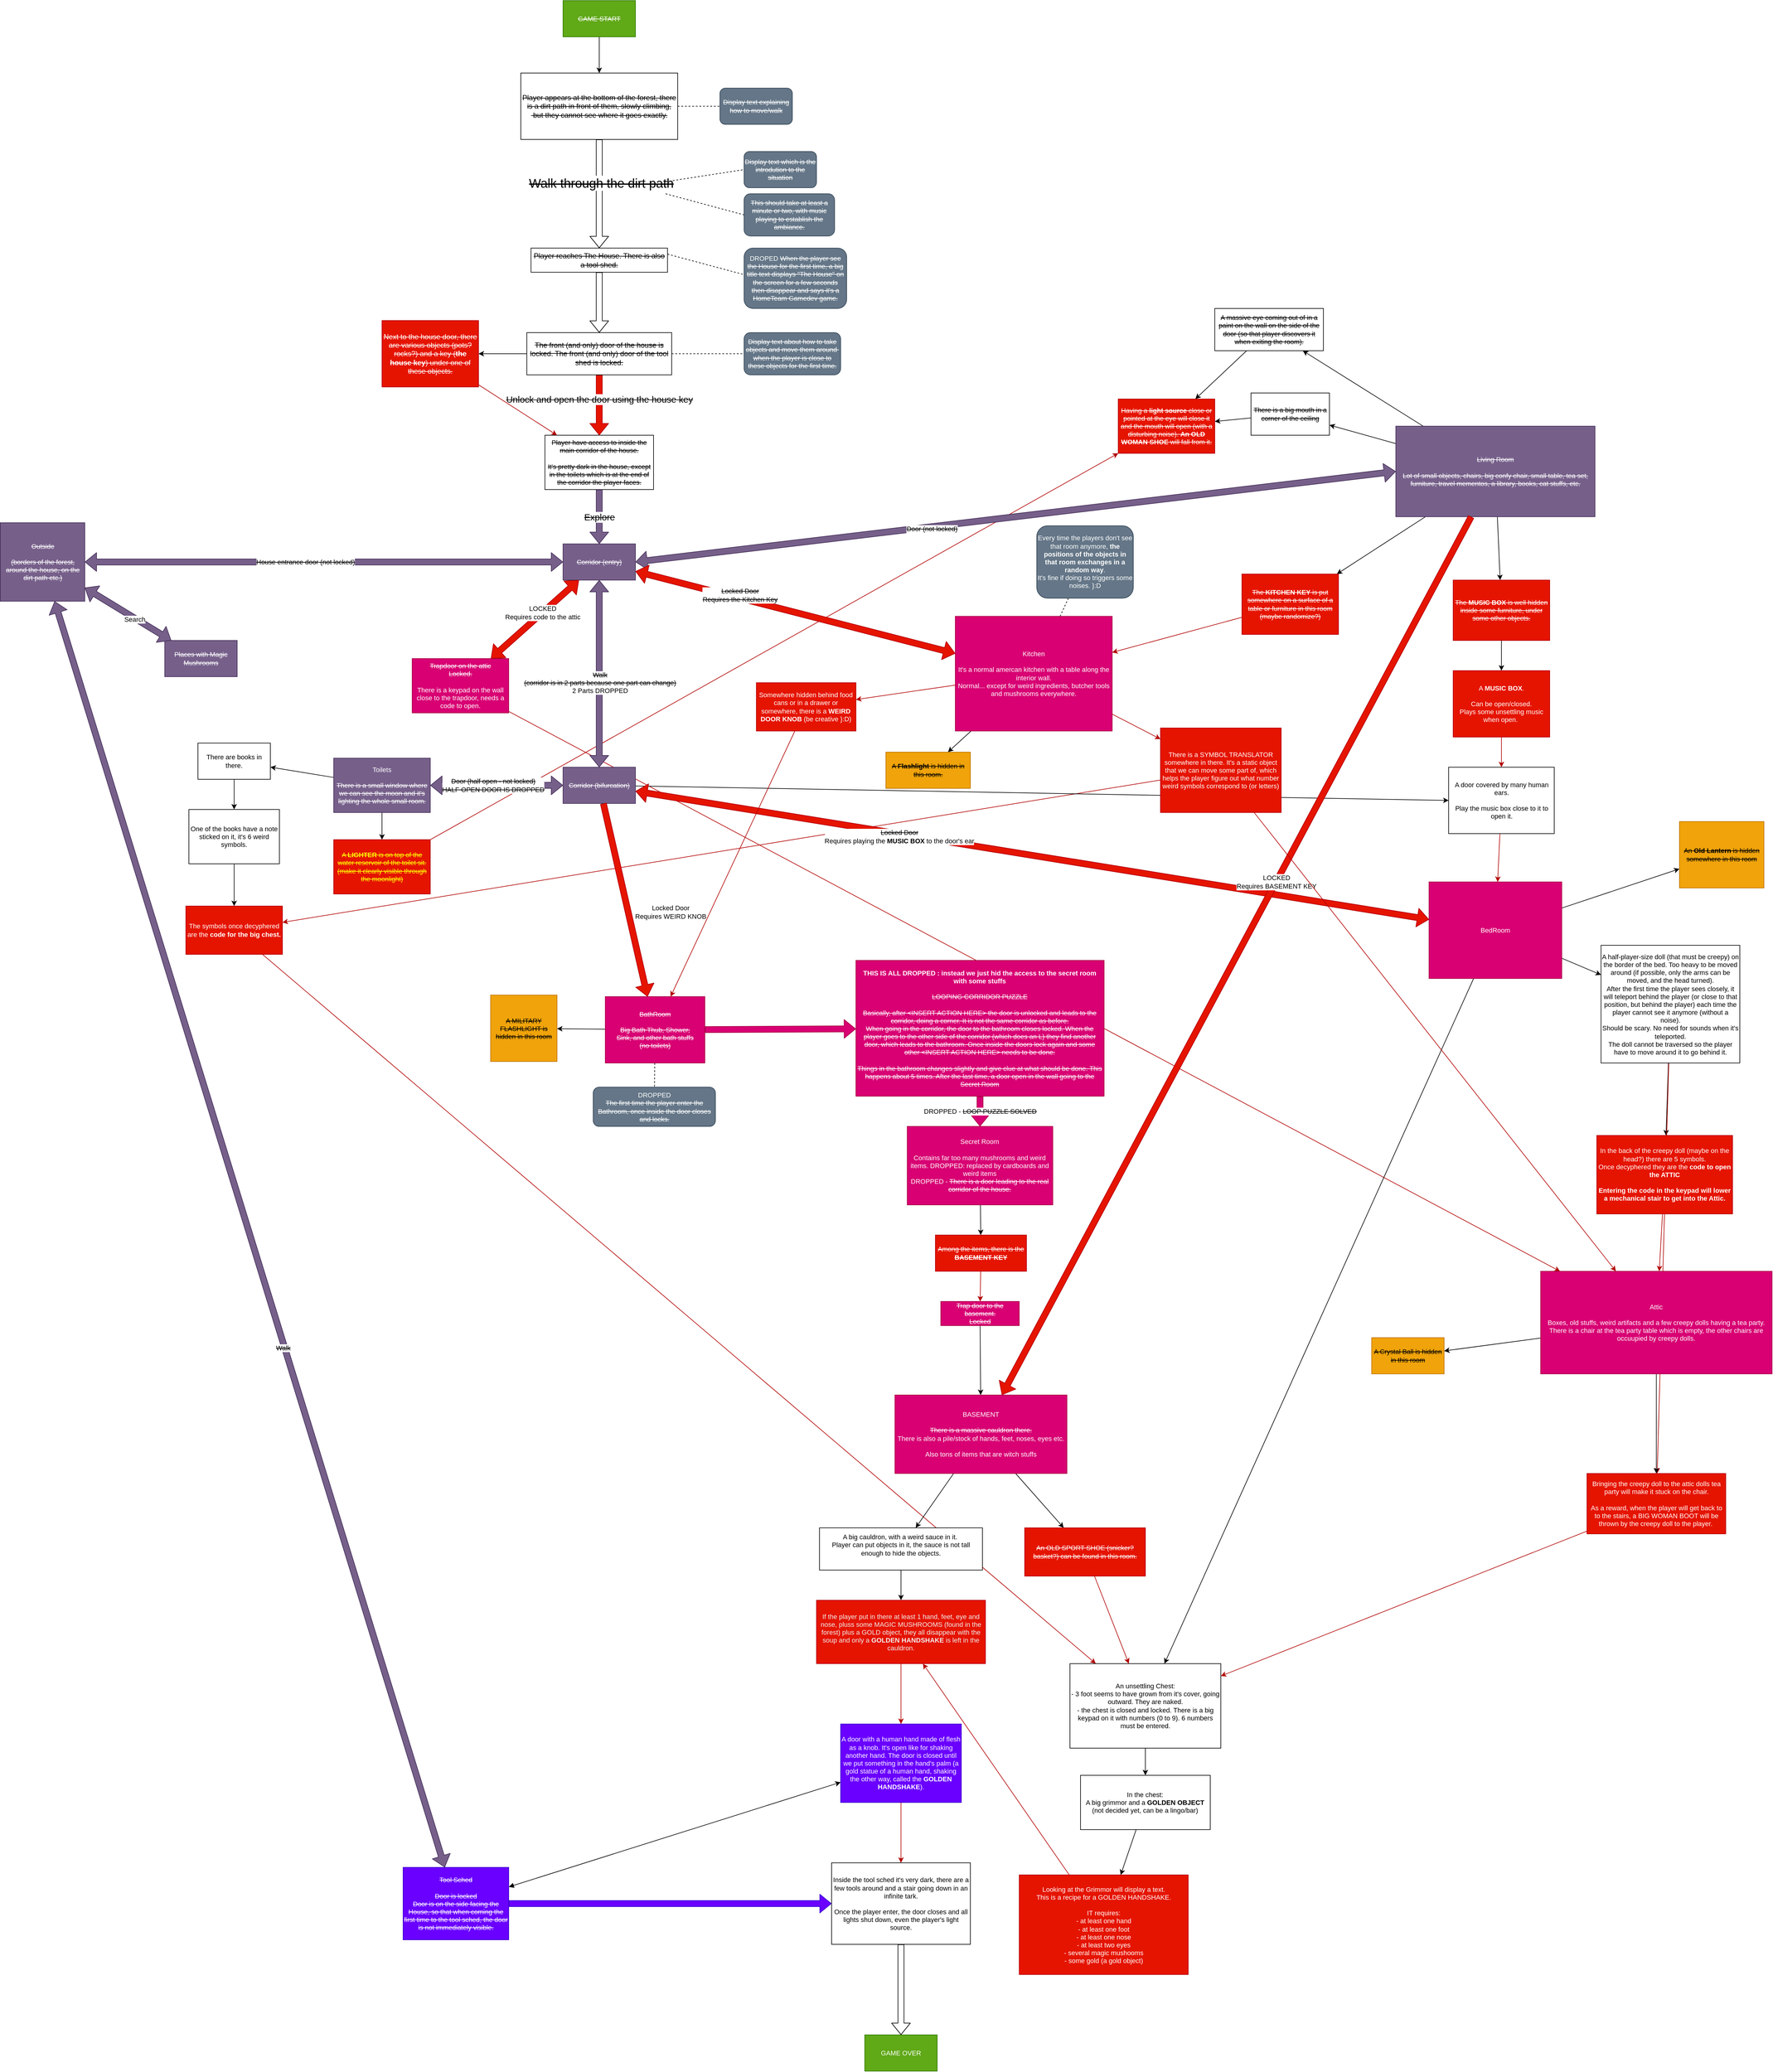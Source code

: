 <mxfile>
    <diagram id="uI9hO-N1rfZND0lMfROh" name="Page-1">
        <mxGraphModel dx="2677" dy="1938" grid="1" gridSize="10" guides="1" tooltips="1" connect="1" arrows="1" fold="1" page="1" pageScale="1" pageWidth="850" pageHeight="1100" math="0" shadow="0">
            <root>
                <mxCell id="0"/>
                <mxCell id="1" parent="0"/>
                <mxCell id="117" style="edgeStyle=none;html=1;fontSize=11;fillColor=#e51400;strokeColor=#B20000;" parent="1" source="115" target="21" edge="1">
                    <mxGeometry relative="1" as="geometry"/>
                </mxCell>
                <mxCell id="182" style="edgeStyle=none;html=1;fontSize=11;startArrow=none;startFill=0;endArrow=classic;endFill=1;fillColor=#e51400;strokeColor=#B20000;" parent="1" source="179" target="170" edge="1">
                    <mxGeometry relative="1" as="geometry"/>
                </mxCell>
                <mxCell id="172" style="edgeStyle=none;html=1;fontSize=11;startArrow=none;startFill=0;endArrow=classic;endFill=1;fillColor=#e51400;strokeColor=#B20000;" parent="1" source="170" target="124" edge="1">
                    <mxGeometry relative="1" as="geometry"/>
                </mxCell>
                <mxCell id="153" style="edgeStyle=none;html=1;fontSize=11;startArrow=none;startFill=0;endArrow=classic;endFill=1;fillColor=#e51400;strokeColor=#B20000;" parent="1" source="65" target="76" edge="1">
                    <mxGeometry relative="1" as="geometry"/>
                </mxCell>
                <mxCell id="152" style="edgeStyle=none;html=1;fontSize=11;startArrow=classic;startFill=1;endArrow=none;endFill=0;fillColor=#e51400;strokeColor=#B20000;" parent="1" source="115" target="141" edge="1">
                    <mxGeometry relative="1" as="geometry"/>
                </mxCell>
                <mxCell id="147" style="edgeStyle=none;html=1;fontSize=11;startArrow=none;startFill=0;endArrow=classic;endFill=1;fillColor=#e51400;strokeColor=#B20000;" parent="1" source="72" target="121" edge="1">
                    <mxGeometry relative="1" as="geometry"/>
                </mxCell>
                <mxCell id="102" style="edgeStyle=none;html=1;fontSize=11;fillColor=#e51400;strokeColor=#B20000;" parent="1" source="27" target="28" edge="1">
                    <mxGeometry relative="1" as="geometry"/>
                </mxCell>
                <mxCell id="2" value="&lt;strike&gt;Player appears at the bottom of the forest, there is a dirt path in front of them, slowly climbing,&lt;br&gt;&amp;nbsp;but they cannot see where it goes exactly.&lt;/strike&gt;" style="rounded=0;whiteSpace=wrap;html=1;" parent="1" vertex="1">
                    <mxGeometry x="230.01" y="-110" width="260" height="110" as="geometry"/>
                </mxCell>
                <mxCell id="3" value="" style="shape=flexArrow;endArrow=classic;html=1;" parent="1" source="2" target="4" edge="1">
                    <mxGeometry width="50" height="50" relative="1" as="geometry">
                        <mxPoint x="389.99" y="410" as="sourcePoint"/>
                        <mxPoint x="439.99" y="360" as="targetPoint"/>
                    </mxGeometry>
                </mxCell>
                <mxCell id="5" value="&lt;strike&gt;Walk through the dirt path&lt;/strike&gt;" style="edgeLabel;html=1;align=center;verticalAlign=middle;resizable=0;points=[];fontSize=21;" parent="3" vertex="1" connectable="0">
                    <mxGeometry x="-0.199" y="3" relative="1" as="geometry">
                        <mxPoint as="offset"/>
                    </mxGeometry>
                </mxCell>
                <mxCell id="4" value="&lt;strike&gt;Player reaches The House. There is also a tool shed.&lt;/strike&gt;" style="rounded=0;whiteSpace=wrap;html=1;" parent="1" vertex="1">
                    <mxGeometry x="246.88" y="180" width="226.25" height="40" as="geometry"/>
                </mxCell>
                <mxCell id="8" value="&lt;strike&gt;Display text which is the introdution to the situation&lt;/strike&gt;" style="rounded=1;whiteSpace=wrap;html=1;fontSize=11;fillColor=#647687;fontColor=#ffffff;strokeColor=#314354;" parent="1" vertex="1">
                    <mxGeometry x="600" y="20" width="120" height="60" as="geometry"/>
                </mxCell>
                <mxCell id="9" value="" style="endArrow=none;dashed=1;html=1;fontSize=11;entryX=0;entryY=0.5;entryDx=0;entryDy=0;" parent="1" target="8" edge="1">
                    <mxGeometry width="50" height="50" relative="1" as="geometry">
                        <mxPoint x="470" y="70" as="sourcePoint"/>
                        <mxPoint x="530" y="70" as="targetPoint"/>
                    </mxGeometry>
                </mxCell>
                <mxCell id="10" value="&lt;strike&gt;Display text explaining how to move/walk&lt;/strike&gt;" style="rounded=1;whiteSpace=wrap;html=1;fontSize=11;fillColor=#647687;fontColor=#ffffff;strokeColor=#314354;" parent="1" vertex="1">
                    <mxGeometry x="560" y="-85" width="120" height="60" as="geometry"/>
                </mxCell>
                <mxCell id="11" value="" style="endArrow=none;dashed=1;html=1;fontSize=11;entryX=0;entryY=0.5;entryDx=0;entryDy=0;exitX=1;exitY=0.5;exitDx=0;exitDy=0;" parent="1" source="2" target="10" edge="1">
                    <mxGeometry width="50" height="50" relative="1" as="geometry">
                        <mxPoint x="420" y="190" as="sourcePoint"/>
                        <mxPoint x="470" y="140" as="targetPoint"/>
                    </mxGeometry>
                </mxCell>
                <mxCell id="12" value="&lt;strike&gt;This should take at least a minute or two, with music playing to establish the ambiance.&lt;/strike&gt;" style="rounded=1;whiteSpace=wrap;html=1;fontSize=11;fillColor=#647687;fontColor=#ffffff;strokeColor=#314354;" parent="1" vertex="1">
                    <mxGeometry x="600" y="90" width="150" height="70" as="geometry"/>
                </mxCell>
                <mxCell id="13" value="" style="endArrow=none;dashed=1;html=1;fontSize=11;entryX=0;entryY=0.5;entryDx=0;entryDy=0;" parent="1" target="12" edge="1">
                    <mxGeometry width="50" height="50" relative="1" as="geometry">
                        <mxPoint x="470" y="90" as="sourcePoint"/>
                        <mxPoint x="470" y="250" as="targetPoint"/>
                    </mxGeometry>
                </mxCell>
                <mxCell id="14" value="&lt;strike&gt;Display text about how to take objects and move them around&amp;nbsp; when the player is close to these objects for the first time.&lt;/strike&gt;" style="rounded=1;whiteSpace=wrap;html=1;fontSize=11;fillColor=#647687;fontColor=#ffffff;strokeColor=#314354;" parent="1" vertex="1">
                    <mxGeometry x="600" y="320" width="160" height="70" as="geometry"/>
                </mxCell>
                <mxCell id="15" value="" style="endArrow=none;dashed=1;html=1;fontSize=11;exitX=1;exitY=0.5;exitDx=0;exitDy=0;entryX=0;entryY=0.5;entryDx=0;entryDy=0;" parent="1" source="57" target="14" edge="1">
                    <mxGeometry width="50" height="50" relative="1" as="geometry">
                        <mxPoint x="460" y="420" as="sourcePoint"/>
                        <mxPoint x="510" y="370" as="targetPoint"/>
                    </mxGeometry>
                </mxCell>
                <mxCell id="17" value="&lt;strike&gt;Player have access to inside the main corridor of the house.&lt;br&gt;&lt;br&gt;It's pretty dark in the house, except in the toilets which is at the end of the corridor the player faces.&lt;/strike&gt;" style="rounded=0;whiteSpace=wrap;html=1;fontSize=11;" parent="1" vertex="1">
                    <mxGeometry x="270" y="490" width="180" height="90" as="geometry"/>
                </mxCell>
                <mxCell id="18" value="&lt;font style=&quot;font-size: 15px&quot;&gt;&lt;strike&gt;Unlock and open the door using the house key&lt;/strike&gt;&lt;/font&gt;" style="shape=flexArrow;endArrow=classic;html=1;fontSize=11;entryX=0.5;entryY=0;entryDx=0;entryDy=0;exitX=0.5;exitY=1;exitDx=0;exitDy=0;fillColor=#e51400;strokeColor=#B20000;" parent="1" source="57" target="17" edge="1">
                    <mxGeometry x="-0.2" width="50" height="50" relative="1" as="geometry">
                        <mxPoint x="420" y="550" as="sourcePoint"/>
                        <mxPoint x="470" y="500" as="targetPoint"/>
                        <mxPoint as="offset"/>
                    </mxGeometry>
                </mxCell>
                <mxCell id="178" value="" style="edgeStyle=none;html=1;fontSize=11;startArrow=none;startFill=0;endArrow=classic;endFill=1;" parent="1" source="21" target="177" edge="1">
                    <mxGeometry relative="1" as="geometry"/>
                </mxCell>
                <mxCell id="21" value="An unsettling Chest:&lt;br&gt;- 3 foot seems to have grown from it's cover, going outward. They are naked.&lt;br&gt;- the chest is closed and locked. There is a big keypad on it with numbers (0 to 9). 6 numbers must be entered." style="rounded=0;whiteSpace=wrap;html=1;fontSize=11;" parent="1" vertex="1">
                    <mxGeometry x="1139.989" y="2525" width="250" height="140" as="geometry"/>
                </mxCell>
                <mxCell id="77" style="edgeStyle=none;html=1;fontSize=11;" parent="1" source="22" target="76" edge="1">
                    <mxGeometry relative="1" as="geometry"/>
                </mxCell>
                <mxCell id="22" value="&lt;strike&gt;A massive eye coming out of in a paint on the wall on the side of the door (so that player discovers it when exiting the room).&lt;/strike&gt;" style="rounded=0;whiteSpace=wrap;html=1;fontSize=11;" parent="1" vertex="1">
                    <mxGeometry x="1379.996" y="280" width="180" height="70" as="geometry"/>
                </mxCell>
                <mxCell id="144" value="" style="edgeStyle=none;html=1;fontSize=11;startArrow=none;startFill=0;endArrow=classic;endFill=1;" parent="1" source="23" target="143" edge="1">
                    <mxGeometry relative="1" as="geometry"/>
                </mxCell>
                <mxCell id="149" value="" style="edgeStyle=none;html=1;fontSize=11;startArrow=none;startFill=0;endArrow=classic;endFill=1;fillColor=#e51400;strokeColor=#B20000;" parent="1" source="23" target="148" edge="1">
                    <mxGeometry relative="1" as="geometry"/>
                </mxCell>
                <mxCell id="23" value="A half-player-size doll (that must be creepy) on the border of the bed. Too heavy to be moved around (if possible, only the arms can be moved, and the head turned).&lt;br&gt;After the first time the player sees closely, it will teleport behind the player (or close to that position, but behind the player) each time the player cannot see it anymore (without a noise).&lt;br&gt;Should be scary. No need for sounds when it's teleported.&lt;br&gt;The doll cannot be traversed so the player have to move around it to go behind it." style="rounded=0;whiteSpace=wrap;html=1;fontSize=11;" parent="1" vertex="1">
                    <mxGeometry x="2020.004" y="1335" width="230" height="195" as="geometry"/>
                </mxCell>
                <mxCell id="171" value="" style="edgeStyle=none;html=1;fontSize=11;startArrow=none;startFill=0;endArrow=classic;endFill=1;" parent="1" source="26" target="170" edge="1">
                    <mxGeometry relative="1" as="geometry"/>
                </mxCell>
                <mxCell id="26" value="A big cauldron, with a weird sauce in it.&amp;nbsp;&lt;br&gt;Player can put objects in it, the sauce is not tall enough to hide the objects.&lt;br&gt;&lt;br&gt;" style="rounded=0;whiteSpace=wrap;html=1;fontSize=11;" parent="1" vertex="1">
                    <mxGeometry x="724.999" y="2300" width="270" height="70" as="geometry"/>
                </mxCell>
                <mxCell id="27" value="A &lt;b&gt;MUSIC BOX&lt;/b&gt;. &lt;br&gt;&lt;br&gt;Can be open/closed.&lt;br&gt;Plays some unsettling music when open.&amp;nbsp;" style="rounded=0;whiteSpace=wrap;html=1;fontSize=11;fillColor=#e51400;fontColor=#ffffff;strokeColor=#B20000;" parent="1" vertex="1">
                    <mxGeometry x="1775.004" y="880" width="160" height="110" as="geometry"/>
                </mxCell>
                <mxCell id="28" value="A door covered by many human ears.&lt;br&gt;&lt;br&gt;Play the music box close to it to open it." style="rounded=0;whiteSpace=wrap;html=1;fontSize=11;" parent="1" vertex="1">
                    <mxGeometry x="1767.504" y="1040" width="175" height="110" as="geometry"/>
                </mxCell>
                <mxCell id="62" style="edgeStyle=none;html=1;fontSize=11;" parent="1" source="29" target="22" edge="1">
                    <mxGeometry relative="1" as="geometry"/>
                </mxCell>
                <mxCell id="64" style="edgeStyle=none;html=1;fontSize=11;" parent="1" source="29" target="63" edge="1">
                    <mxGeometry relative="1" as="geometry"/>
                </mxCell>
                <mxCell id="80" style="edgeStyle=none;html=1;fontSize=11;" parent="1" source="29" target="79" edge="1">
                    <mxGeometry relative="1" as="geometry"/>
                </mxCell>
                <mxCell id="101" style="edgeStyle=none;html=1;fontSize=11;" parent="1" source="29" target="100" edge="1">
                    <mxGeometry relative="1" as="geometry"/>
                </mxCell>
                <mxCell id="29" value="&lt;strike&gt;Living Room&lt;br&gt;&lt;br&gt;Lot of small objects, chairs, big confy chair, small table, tea set, furniture, travel mementos, a library, books, cat stuffs, etc.&lt;/strike&gt;" style="whiteSpace=wrap;html=1;fontSize=11;fillColor=#76608a;fontColor=#ffffff;strokeColor=#432D57;" parent="1" vertex="1">
                    <mxGeometry x="1680" y="475" width="330" height="150" as="geometry"/>
                </mxCell>
                <mxCell id="66" style="edgeStyle=none;html=1;entryX=0.5;entryY=0;entryDx=0;entryDy=0;fontSize=11;" parent="1" source="30" target="65" edge="1">
                    <mxGeometry relative="1" as="geometry"/>
                </mxCell>
                <mxCell id="111" style="edgeStyle=none;html=1;fontSize=11;" parent="1" source="30" target="110" edge="1">
                    <mxGeometry relative="1" as="geometry"/>
                </mxCell>
                <mxCell id="30" value="Toilets&lt;br&gt;&lt;br&gt;&lt;strike&gt;There is a small window where we can see the moon and it's lighting the whole small room.&lt;/strike&gt;" style="whiteSpace=wrap;html=1;fontSize=11;fillColor=#76608a;fontColor=#ffffff;strokeColor=#432D57;" parent="1" vertex="1">
                    <mxGeometry x="-80" y="1025" width="160" height="90" as="geometry"/>
                </mxCell>
                <mxCell id="31" value="&lt;strike&gt;Corridor (entry)&lt;/strike&gt;" style="whiteSpace=wrap;html=1;fontSize=11;fillColor=#76608a;fontColor=#ffffff;strokeColor=#432D57;" parent="1" vertex="1">
                    <mxGeometry x="300" y="670" width="120" height="60" as="geometry"/>
                </mxCell>
                <mxCell id="88" style="edgeStyle=none;html=1;entryX=0;entryY=0.5;entryDx=0;entryDy=0;fontSize=11;" parent="1" source="32" target="28" edge="1">
                    <mxGeometry relative="1" as="geometry"/>
                </mxCell>
                <mxCell id="32" value="&lt;strike&gt;Corridor (bifurcation)&lt;/strike&gt;" style="whiteSpace=wrap;html=1;fontSize=11;fillColor=#76608a;fontColor=#ffffff;strokeColor=#432D57;" parent="1" vertex="1">
                    <mxGeometry x="300" y="1040" width="120" height="60" as="geometry"/>
                </mxCell>
                <mxCell id="33" value="&lt;font style=&quot;font-size: 15px&quot;&gt;&lt;strike&gt;Explore&lt;/strike&gt;&lt;/font&gt;" style="shape=flexArrow;endArrow=classic;html=1;fontSize=11;entryX=0.5;entryY=0;entryDx=0;entryDy=0;exitX=0.5;exitY=1;exitDx=0;exitDy=0;fillColor=#76608a;strokeColor=#432D57;" parent="1" source="17" target="31" edge="1">
                    <mxGeometry width="50" height="50" relative="1" as="geometry">
                        <mxPoint x="510" y="630" as="sourcePoint"/>
                        <mxPoint x="360" y="660" as="targetPoint"/>
                    </mxGeometry>
                </mxCell>
                <mxCell id="36" value="" style="shape=flexArrow;endArrow=classic;startArrow=classic;html=1;fontSize=11;entryX=0.5;entryY=1;entryDx=0;entryDy=0;exitX=0.5;exitY=0;exitDx=0;exitDy=0;fillColor=#76608a;strokeColor=#432D57;" parent="1" source="32" target="31" edge="1">
                    <mxGeometry width="100" height="100" relative="1" as="geometry">
                        <mxPoint x="140" y="860" as="sourcePoint"/>
                        <mxPoint x="240" y="760" as="targetPoint"/>
                    </mxGeometry>
                </mxCell>
                <mxCell id="50" value="&lt;strike&gt;Walk&lt;/strike&gt;&lt;br&gt;&lt;strike&gt;(corridor is in 2 parts because one part can change)&lt;/strike&gt;&lt;br&gt;2 Parts DROPPED" style="edgeLabel;html=1;align=center;verticalAlign=middle;resizable=0;points=[];fontSize=11;" parent="36" vertex="1" connectable="0">
                    <mxGeometry x="-0.094" y="-1" relative="1" as="geometry">
                        <mxPoint as="offset"/>
                    </mxGeometry>
                </mxCell>
                <mxCell id="37" value="&lt;strike&gt;Outside&lt;br&gt;&lt;br&gt;(borders of the forest, around the house, on the dirt path etc.)&lt;/strike&gt;" style="whiteSpace=wrap;html=1;fontSize=11;fillColor=#76608a;fontColor=#ffffff;strokeColor=#432D57;" parent="1" vertex="1">
                    <mxGeometry x="-632.5" y="635" width="140" height="130" as="geometry"/>
                </mxCell>
                <mxCell id="38" value="" style="shape=flexArrow;endArrow=classic;startArrow=classic;html=1;fontSize=11;entryX=0;entryY=0.5;entryDx=0;entryDy=0;exitX=1;exitY=0.5;exitDx=0;exitDy=0;fillColor=#76608a;strokeColor=#432D57;" parent="1" source="37" target="31" edge="1">
                    <mxGeometry width="100" height="100" relative="1" as="geometry">
                        <mxPoint x="160" y="750" as="sourcePoint"/>
                        <mxPoint x="240" y="660" as="targetPoint"/>
                    </mxGeometry>
                </mxCell>
                <mxCell id="41" value="&lt;strike&gt;House entrance door (not locked)&lt;/strike&gt;" style="edgeLabel;html=1;align=center;verticalAlign=middle;resizable=0;points=[];fontSize=11;" parent="38" vertex="1" connectable="0">
                    <mxGeometry x="-0.13" relative="1" as="geometry">
                        <mxPoint x="21" as="offset"/>
                    </mxGeometry>
                </mxCell>
                <mxCell id="39" value="" style="shape=flexArrow;endArrow=classic;startArrow=classic;html=1;fontSize=11;exitX=0;exitY=0.5;exitDx=0;exitDy=0;fillColor=#76608a;strokeColor=#432D57;" parent="1" source="29" edge="1">
                    <mxGeometry width="100" height="100" relative="1" as="geometry">
                        <mxPoint x="340" y="760" as="sourcePoint"/>
                        <mxPoint x="420" y="700" as="targetPoint"/>
                    </mxGeometry>
                </mxCell>
                <mxCell id="40" value="&lt;strike&gt;Door (not locked)&lt;/strike&gt;" style="edgeLabel;html=1;align=center;verticalAlign=middle;resizable=0;points=[];fontSize=11;" parent="39" vertex="1" connectable="0">
                    <mxGeometry x="0.257" y="-2" relative="1" as="geometry">
                        <mxPoint x="23" y="2" as="offset"/>
                    </mxGeometry>
                </mxCell>
                <mxCell id="125" style="edgeStyle=none;html=1;fontSize=11;startArrow=block;" parent="1" source="42" target="124" edge="1">
                    <mxGeometry relative="1" as="geometry"/>
                </mxCell>
                <mxCell id="42" value="&lt;strike&gt;Tool Sched&lt;br&gt;&lt;br&gt;Door is locked&lt;br&gt;Door is on the side facing the House, so that when coming the first time to the tool sched, the door is not immediately visible.&lt;/strike&gt;" style="whiteSpace=wrap;html=1;fontSize=11;fillColor=#6a00ff;fontColor=#ffffff;strokeColor=#3700CC;" parent="1" vertex="1">
                    <mxGeometry x="35" y="2862.5" width="175" height="120" as="geometry"/>
                </mxCell>
                <mxCell id="43" value="" style="shape=flexArrow;endArrow=classic;startArrow=classic;html=1;fontSize=11;fillColor=#76608a;strokeColor=#432D57;" parent="1" source="42" target="37" edge="1">
                    <mxGeometry width="100" height="100" relative="1" as="geometry">
                        <mxPoint x="-120" y="880" as="sourcePoint"/>
                        <mxPoint x="-20" y="780" as="targetPoint"/>
                    </mxGeometry>
                </mxCell>
                <mxCell id="44" value="&lt;strike&gt;Walk&lt;/strike&gt;" style="edgeLabel;html=1;align=center;verticalAlign=middle;resizable=0;points=[];fontSize=11;" parent="43" vertex="1" connectable="0">
                    <mxGeometry x="-0.178" y="3" relative="1" as="geometry">
                        <mxPoint as="offset"/>
                    </mxGeometry>
                </mxCell>
                <mxCell id="45" value="&lt;strike&gt;Places with Magic Mushrooms&lt;/strike&gt;" style="whiteSpace=wrap;html=1;fontSize=11;fillColor=#76608a;fontColor=#ffffff;strokeColor=#432D57;" parent="1" vertex="1">
                    <mxGeometry x="-360" y="830" width="120" height="60" as="geometry"/>
                </mxCell>
                <mxCell id="46" value="" style="shape=flexArrow;endArrow=classic;startArrow=classic;html=1;fontSize=11;fillColor=#76608a;strokeColor=#432D57;" parent="1" source="37" target="45" edge="1">
                    <mxGeometry width="100" height="100" relative="1" as="geometry">
                        <mxPoint x="-10" y="620" as="sourcePoint"/>
                        <mxPoint x="90" y="520" as="targetPoint"/>
                    </mxGeometry>
                </mxCell>
                <mxCell id="47" value="Search" style="edgeLabel;html=1;align=center;verticalAlign=middle;resizable=0;points=[];fontSize=11;" parent="46" vertex="1" connectable="0">
                    <mxGeometry x="0.162" y="-1" relative="1" as="geometry">
                        <mxPoint as="offset"/>
                    </mxGeometry>
                </mxCell>
                <mxCell id="48" value="" style="shape=flexArrow;endArrow=classic;startArrow=classic;html=1;fontSize=11;entryX=0;entryY=0.5;entryDx=0;entryDy=0;fillColor=#76608a;strokeColor=#432D57;" parent="1" source="30" target="32" edge="1">
                    <mxGeometry width="100" height="100" relative="1" as="geometry">
                        <mxPoint x="340" y="980" as="sourcePoint"/>
                        <mxPoint x="440" y="880" as="targetPoint"/>
                    </mxGeometry>
                </mxCell>
                <mxCell id="49" value="&lt;strike&gt;Door (half open - not locked) &lt;br&gt;HALF OPEN DOOR IS DROPPED&lt;/strike&gt;" style="edgeLabel;html=1;align=center;verticalAlign=middle;resizable=0;points=[];fontSize=11;" parent="48" vertex="1" connectable="0">
                    <mxGeometry x="-0.308" relative="1" as="geometry">
                        <mxPoint x="28" as="offset"/>
                    </mxGeometry>
                </mxCell>
                <mxCell id="52" value="DROPED &lt;strike&gt;When the player see the House for the first time, a big title text displays &quot;The House&quot; on the screen for a few seconds&lt;br&gt;then disappear and says it's a HomeTeam Gamedev game.&lt;/strike&gt;" style="rounded=1;whiteSpace=wrap;html=1;fontSize=11;fillColor=#647687;fontColor=#ffffff;strokeColor=#314354;" parent="1" vertex="1">
                    <mxGeometry x="600" y="180" width="170" height="100" as="geometry"/>
                </mxCell>
                <mxCell id="56" value="" style="endArrow=none;dashed=1;html=1;fontSize=11;entryX=-0.01;entryY=0.435;entryDx=0;entryDy=0;entryPerimeter=0;exitX=1;exitY=0.25;exitDx=0;exitDy=0;" parent="1" source="4" target="52" edge="1">
                    <mxGeometry width="50" height="50" relative="1" as="geometry">
                        <mxPoint x="500" y="380" as="sourcePoint"/>
                        <mxPoint x="550" y="330" as="targetPoint"/>
                    </mxGeometry>
                </mxCell>
                <mxCell id="75" style="edgeStyle=none;html=1;entryX=1;entryY=0.5;entryDx=0;entryDy=0;fontSize=11;" parent="1" source="57" target="74" edge="1">
                    <mxGeometry relative="1" as="geometry"/>
                </mxCell>
                <mxCell id="57" value="&lt;strike&gt;&lt;span style=&quot;font-size: 12px&quot;&gt;The front (and only) door of the house is locked. The front (and only) door of the tool shed is locked.&lt;/span&gt;&lt;br style=&quot;font-size: 12px&quot;&gt;&lt;/strike&gt;" style="whiteSpace=wrap;html=1;fontSize=11;" parent="1" vertex="1">
                    <mxGeometry x="240" y="320" width="240" height="70" as="geometry"/>
                </mxCell>
                <mxCell id="58" value="" style="shape=flexArrow;endArrow=classic;html=1;fontSize=11;exitX=0.5;exitY=1;exitDx=0;exitDy=0;entryX=0.5;entryY=0;entryDx=0;entryDy=0;" parent="1" source="4" target="57" edge="1">
                    <mxGeometry width="50" height="50" relative="1" as="geometry">
                        <mxPoint x="359.99" y="430" as="sourcePoint"/>
                        <mxPoint x="409.99" y="380" as="targetPoint"/>
                    </mxGeometry>
                </mxCell>
                <mxCell id="103" style="edgeStyle=none;html=1;fontSize=11;" parent="1" source="59" target="21" edge="1">
                    <mxGeometry relative="1" as="geometry"/>
                </mxCell>
                <mxCell id="104" style="edgeStyle=none;html=1;fontSize=11;" parent="1" source="59" target="23" edge="1">
                    <mxGeometry relative="1" as="geometry"/>
                </mxCell>
                <mxCell id="186" value="" style="edgeStyle=none;html=1;fontSize=11;startArrow=none;startFill=0;endArrow=classic;endFill=1;" parent="1" source="59" target="185" edge="1">
                    <mxGeometry relative="1" as="geometry"/>
                </mxCell>
                <mxCell id="59" value="BedRoom" style="whiteSpace=wrap;html=1;fontSize=11;fillColor=#d80073;fontColor=#ffffff;strokeColor=#A50040;" parent="1" vertex="1">
                    <mxGeometry x="1735" y="1230" width="220" height="160" as="geometry"/>
                </mxCell>
                <mxCell id="78" style="edgeStyle=none;html=1;fontSize=11;" parent="1" source="63" target="76" edge="1">
                    <mxGeometry relative="1" as="geometry"/>
                </mxCell>
                <mxCell id="63" value="&lt;strike&gt;There is a big mouth in a corner of the ceiling&lt;/strike&gt;" style="whiteSpace=wrap;html=1;fontSize=11;" parent="1" vertex="1">
                    <mxGeometry x="1439.996" y="420" width="130" height="70" as="geometry"/>
                </mxCell>
                <mxCell id="65" value="&lt;strike&gt;A &lt;b&gt;LIGHTER&lt;/b&gt; is on top of the water reservoir of the toilet sit.&lt;br&gt;(make it clearly visible through the moonlight)&lt;/strike&gt;" style="whiteSpace=wrap;html=1;fontSize=11;fillColor=#e51400;fontColor=#FFFF00;strokeColor=#B20000;" parent="1" vertex="1">
                    <mxGeometry x="-80" y="1160" width="160" height="90" as="geometry"/>
                </mxCell>
                <mxCell id="135" style="html=1;fontSize=11;startArrow=none;startFill=0;endArrow=none;endFill=0;dashed=1;" parent="1" source="69" target="134" edge="1">
                    <mxGeometry relative="1" as="geometry"/>
                </mxCell>
                <mxCell id="142" value="" style="edgeStyle=none;html=1;fontSize=11;startArrow=none;startFill=0;endArrow=classic;endFill=1;fillColor=#e51400;strokeColor=#B20000;" parent="1" source="69" target="141" edge="1">
                    <mxGeometry relative="1" as="geometry"/>
                </mxCell>
                <mxCell id="188" style="edgeStyle=none;html=1;fontSize=11;fontColor=#FFFF00;startArrow=none;startFill=0;endArrow=classic;endFill=1;" parent="1" source="69" target="187" edge="1">
                    <mxGeometry relative="1" as="geometry"/>
                </mxCell>
                <mxCell id="69" value="Kitchen&lt;br&gt;&lt;br&gt;It's a normal amercan kitchen with a table along the interior wall.&lt;br&gt;Normal... except for weird ingredients, butcher tools and mushrooms everywhere." style="whiteSpace=wrap;html=1;fontSize=11;fillColor=#d80073;fontColor=#ffffff;strokeColor=#A50040;" parent="1" vertex="1">
                    <mxGeometry x="950" y="790" width="260" height="190" as="geometry"/>
                </mxCell>
                <mxCell id="72" value="&lt;strike&gt;Trapdoor on the attic&lt;br&gt;Locked.&lt;/strike&gt;&lt;br&gt;&lt;br&gt;There is a keypad on the wall close to the trapdoor, needs a code to open." style="whiteSpace=wrap;html=1;fontSize=11;fillColor=#d80073;fontColor=#ffffff;strokeColor=#A50040;" parent="1" vertex="1">
                    <mxGeometry x="50" y="860" width="160" height="90" as="geometry"/>
                </mxCell>
                <mxCell id="85" style="edgeStyle=none;html=1;fontSize=11;fillColor=#e51400;strokeColor=#B20000;" parent="1" source="74" target="17" edge="1">
                    <mxGeometry relative="1" as="geometry"/>
                </mxCell>
                <mxCell id="74" value="&lt;span style=&quot;font-size: 12px&quot;&gt;&lt;strike&gt;Next to the house door, there are various objects (pots? rocks?) and a key (&lt;b&gt;the house key&lt;/b&gt;) under one of these objects.&lt;/strike&gt;&lt;/span&gt;" style="whiteSpace=wrap;html=1;fontSize=11;fillColor=#e51400;fontColor=#ffffff;strokeColor=#B20000;" parent="1" vertex="1">
                    <mxGeometry y="300" width="160" height="110" as="geometry"/>
                </mxCell>
                <mxCell id="76" value="&lt;strike&gt;Having a &lt;b&gt;light source&lt;/b&gt; close or pointed at the eye will close it and the mouth will open (with a disturbing noise). &lt;b&gt;An OLD WOMAN SHOE&lt;/b&gt;&amp;nbsp;will fall from it.&lt;/strike&gt;" style="whiteSpace=wrap;html=1;fontSize=11;fillColor=#e51400;fontColor=#ffffff;strokeColor=#B20000;" parent="1" vertex="1">
                    <mxGeometry x="1219.996" y="430" width="160" height="90" as="geometry"/>
                </mxCell>
                <mxCell id="82" style="edgeStyle=none;html=1;fontSize=11;fillColor=#e51400;strokeColor=#B20000;" parent="1" source="79" target="69" edge="1">
                    <mxGeometry relative="1" as="geometry"/>
                </mxCell>
                <mxCell id="79" value="&lt;strike&gt;The &lt;b&gt;KITCHEN KEY&lt;/b&gt; is put somewhere on a surface of a table or furniture in this room (maybe randomize?)&lt;/strike&gt;" style="whiteSpace=wrap;html=1;fontSize=11;fillColor=#e51400;fontColor=#ffffff;strokeColor=#B20000;" parent="1" vertex="1">
                    <mxGeometry x="1424.996" y="720" width="160" height="100" as="geometry"/>
                </mxCell>
                <mxCell id="83" value="" style="shape=flexArrow;endArrow=classic;html=1;fontSize=11;fillColor=#e51400;strokeColor=#B20000;startArrow=block;" parent="1" source="31" target="69" edge="1">
                    <mxGeometry width="50" height="50" relative="1" as="geometry">
                        <mxPoint x="600" y="810" as="sourcePoint"/>
                        <mxPoint x="700" y="860" as="targetPoint"/>
                    </mxGeometry>
                </mxCell>
                <mxCell id="84" value="&lt;strike&gt;Locked Door&lt;br&gt;Requires the Kitchen Key&lt;/strike&gt;" style="edgeLabel;html=1;align=center;verticalAlign=middle;resizable=0;points=[];fontSize=11;" parent="83" vertex="1" connectable="0">
                    <mxGeometry x="-0.366" y="1" relative="1" as="geometry">
                        <mxPoint x="4" y="-3" as="offset"/>
                    </mxGeometry>
                </mxCell>
                <mxCell id="167" value="" style="edgeStyle=none;html=1;fontSize=11;startArrow=none;startFill=0;endArrow=classic;endFill=1;" parent="1" source="86" target="166" edge="1">
                    <mxGeometry relative="1" as="geometry"/>
                </mxCell>
                <mxCell id="86" value="&lt;strike&gt;Trap door to the basement.&lt;br&gt;Locked&lt;/strike&gt;" style="whiteSpace=wrap;html=1;fontSize=11;fillColor=#d80073;fontColor=#ffffff;strokeColor=#A50040;" parent="1" vertex="1">
                    <mxGeometry x="925.969" y="1925" width="130" height="40" as="geometry"/>
                </mxCell>
                <mxCell id="91" style="edgeStyle=none;html=1;entryX=0.5;entryY=0;entryDx=0;entryDy=0;fontSize=11;" parent="1" source="90" target="2" edge="1">
                    <mxGeometry relative="1" as="geometry"/>
                </mxCell>
                <mxCell id="90" value="&lt;strike&gt;GAME START&lt;/strike&gt;" style="whiteSpace=wrap;html=1;fontSize=11;fillColor=#60a917;strokeColor=#2D7600;fontColor=#ffffff;" parent="1" vertex="1">
                    <mxGeometry x="300.01" y="-230" width="120" height="60" as="geometry"/>
                </mxCell>
                <mxCell id="92" value="" style="shape=flexArrow;endArrow=classic;html=1;fontSize=11;fillColor=#e51400;strokeColor=#B20000;startArrow=block;" parent="1" source="32" target="59" edge="1">
                    <mxGeometry width="50" height="50" relative="1" as="geometry">
                        <mxPoint x="390.0" y="1080" as="sourcePoint"/>
                        <mxPoint x="739.6" y="1270" as="targetPoint"/>
                    </mxGeometry>
                </mxCell>
                <mxCell id="93" value="&lt;strike&gt;Locked Door&lt;br&gt;&lt;/strike&gt;Requires playing the &lt;b&gt;MUSIC BOX&lt;/b&gt; to the door's ear" style="edgeLabel;html=1;align=center;verticalAlign=middle;resizable=0;points=[];fontSize=11;" parent="92" vertex="1" connectable="0">
                    <mxGeometry x="-0.366" y="1" relative="1" as="geometry">
                        <mxPoint x="20" y="9" as="offset"/>
                    </mxGeometry>
                </mxCell>
                <mxCell id="94" value="" style="edgeStyle=none;html=1;fontSize=11;fillColor=#e51400;strokeColor=#B20000;" parent="1" source="28" target="59" edge="1">
                    <mxGeometry relative="1" as="geometry">
                        <mxPoint x="915.2" y="1015" as="sourcePoint"/>
                        <mxPoint x="820.0" y="1185" as="targetPoint"/>
                    </mxGeometry>
                </mxCell>
                <mxCell id="95" value="" style="shape=flexArrow;endArrow=classic;html=1;fontSize=11;fillColor=#e51400;strokeColor=#B20000;startArrow=block;" parent="1" source="31" target="72" edge="1">
                    <mxGeometry width="50" height="50" relative="1" as="geometry">
                        <mxPoint x="380" y="800" as="sourcePoint"/>
                        <mxPoint x="430" y="750" as="targetPoint"/>
                    </mxGeometry>
                </mxCell>
                <mxCell id="96" value="LOCKED&lt;br&gt;Requires code to the attic" style="edgeLabel;html=1;align=center;verticalAlign=middle;resizable=0;points=[];fontSize=11;" parent="95" vertex="1" connectable="0">
                    <mxGeometry x="-0.169" relative="1" as="geometry">
                        <mxPoint as="offset"/>
                    </mxGeometry>
                </mxCell>
                <mxCell id="97" value="" style="shape=flexArrow;endArrow=classic;html=1;fontSize=11;fillColor=#e51400;strokeColor=#B20000;" parent="1" source="29" target="166" edge="1">
                    <mxGeometry width="50" height="50" relative="1" as="geometry">
                        <mxPoint x="1261.0" y="661.992" as="sourcePoint"/>
                        <mxPoint x="1530" y="930" as="targetPoint"/>
                    </mxGeometry>
                </mxCell>
                <mxCell id="98" value="LOCKED&lt;br&gt;Requires BASEMENT KEY" style="edgeLabel;html=1;align=center;verticalAlign=middle;resizable=0;points=[];fontSize=11;" parent="97" vertex="1" connectable="0">
                    <mxGeometry x="-0.169" relative="1" as="geometry">
                        <mxPoint as="offset"/>
                    </mxGeometry>
                </mxCell>
                <mxCell id="105" style="edgeStyle=none;html=1;fontSize=11;" parent="1" source="100" target="27" edge="1">
                    <mxGeometry relative="1" as="geometry"/>
                </mxCell>
                <mxCell id="100" value="&lt;strike&gt;The &lt;b&gt;MUSIC BOX&lt;/b&gt; is well hidden inside some furniture, under some other objects.&lt;/strike&gt;" style="whiteSpace=wrap;html=1;fontSize=11;fillColor=#e51400;fontColor=#ffffff;strokeColor=#B20000;" parent="1" vertex="1">
                    <mxGeometry x="1775.004" y="730" width="160" height="100" as="geometry"/>
                </mxCell>
                <mxCell id="120" value="" style="edgeStyle=none;html=1;fontSize=11;startArrow=none;startFill=0;endArrow=none;endFill=0;dashed=1;" parent="1" source="106" target="119" edge="1">
                    <mxGeometry relative="1" as="geometry"/>
                </mxCell>
                <mxCell id="194" style="edgeStyle=none;html=1;fontSize=11;fontColor=#FFFF00;startArrow=none;startFill=0;endArrow=classic;endFill=1;" parent="1" source="106" target="193" edge="1">
                    <mxGeometry relative="1" as="geometry"/>
                </mxCell>
                <mxCell id="106" value="&lt;strike&gt;BathRoom&lt;br&gt;&lt;br&gt;Big Bath Thub, Shower,&lt;br&gt;Sink, and other bath stuffs&lt;br&gt;(no toilets)&lt;/strike&gt;" style="whiteSpace=wrap;html=1;fontSize=11;fillColor=#d80073;fontColor=#ffffff;strokeColor=#A50040;" parent="1" vertex="1">
                    <mxGeometry x="369.999" y="1420" width="165" height="110" as="geometry"/>
                </mxCell>
                <mxCell id="107" value="" style="shape=flexArrow;endArrow=classic;html=1;fontSize=11;fillColor=#e51400;strokeColor=#B20000;" parent="1" source="32" target="106" edge="1">
                    <mxGeometry width="50" height="50" relative="1" as="geometry">
                        <mxPoint x="420.488" y="1110" as="sourcePoint"/>
                        <mxPoint x="639.268" y="1240" as="targetPoint"/>
                    </mxGeometry>
                </mxCell>
                <mxCell id="108" value="Locked Door&lt;br&gt;Requires WEIRD KNOB" style="edgeLabel;html=1;align=center;verticalAlign=middle;resizable=0;points=[];fontSize=11;" parent="107" vertex="1" connectable="0">
                    <mxGeometry x="-0.366" y="1" relative="1" as="geometry">
                        <mxPoint x="87" y="79" as="offset"/>
                    </mxGeometry>
                </mxCell>
                <mxCell id="114" style="edgeStyle=none;html=1;fontSize=11;" parent="1" source="110" target="112" edge="1">
                    <mxGeometry relative="1" as="geometry"/>
                </mxCell>
                <mxCell id="110" value="There are books in there.&lt;br&gt;" style="whiteSpace=wrap;html=1;fontSize=11;" parent="1" vertex="1">
                    <mxGeometry x="-305" y="1000" width="120" height="60" as="geometry"/>
                </mxCell>
                <mxCell id="116" style="edgeStyle=none;html=1;fontSize=11;" parent="1" source="112" target="115" edge="1">
                    <mxGeometry relative="1" as="geometry"/>
                </mxCell>
                <mxCell id="112" value="One of the books have a note sticked on it, it's 6 weird symbols." style="whiteSpace=wrap;html=1;fontSize=11;" parent="1" vertex="1">
                    <mxGeometry x="-320" y="1110" width="150" height="90" as="geometry"/>
                </mxCell>
                <mxCell id="115" value="The symbols once decyphered are the&lt;b&gt; code for the big chest.&lt;/b&gt;" style="whiteSpace=wrap;html=1;fontSize=11;fillColor=#e51400;fontColor=#ffffff;strokeColor=#B20000;" parent="1" vertex="1">
                    <mxGeometry x="-325" y="1270" width="160" height="80" as="geometry"/>
                </mxCell>
                <mxCell id="119" value="DROPPED&lt;br&gt;&lt;strike&gt;The first time the player enter the Bathroom, once inside the door closes and locks.&lt;/strike&gt;" style="whiteSpace=wrap;html=1;fontSize=11;fillColor=#647687;strokeColor=#314354;fontColor=#ffffff;rounded=1;" parent="1" vertex="1">
                    <mxGeometry x="350.004" y="1570" width="202.5" height="65" as="geometry"/>
                </mxCell>
                <mxCell id="150" style="edgeStyle=none;html=1;fontSize=11;startArrow=none;startFill=0;endArrow=classic;endFill=1;" parent="1" source="121" target="148" edge="1">
                    <mxGeometry relative="1" as="geometry"/>
                </mxCell>
                <mxCell id="190" value="" style="edgeStyle=none;html=1;fontSize=11;fontColor=#FFFF00;startArrow=none;startFill=0;endArrow=classic;endFill=1;" parent="1" source="121" target="189" edge="1">
                    <mxGeometry relative="1" as="geometry"/>
                </mxCell>
                <mxCell id="121" value="Attic&lt;br&gt;&lt;br&gt;Boxes, old stuffs, weird artifacts and a few creepy dolls having a tea party.&lt;br&gt;There is a chair at the tea party table which is empty, the other chairs are occuupied by creepy dolls." style="whiteSpace=wrap;html=1;fontSize=11;fillColor=#d80073;fontColor=#ffffff;strokeColor=#A50040;" parent="1" vertex="1">
                    <mxGeometry x="1920" y="1875" width="383.41" height="170" as="geometry"/>
                </mxCell>
                <mxCell id="154" style="edgeStyle=none;html=1;fontSize=11;startArrow=none;startFill=0;endArrow=classic;endFill=1;fillColor=#e51400;strokeColor=#B20000;" parent="1" source="124" target="126" edge="1">
                    <mxGeometry relative="1" as="geometry"/>
                </mxCell>
                <mxCell id="124" value="A door with a human hand made of flesh as a knob. It's open like for shaking another hand. The door is closed until we put something in the hand's palm (a gold statue of a human hand, shaking the other way, called the &lt;b&gt;GOLDEN HANDSHAKE&lt;/b&gt;)." style="rounded=0;whiteSpace=wrap;html=1;fontSize=11;fillColor=#6a00ff;fontColor=#ffffff;strokeColor=#3700CC;" parent="1" vertex="1">
                    <mxGeometry x="759.999" y="2625" width="200" height="130" as="geometry"/>
                </mxCell>
                <mxCell id="126" value="Inside the tool sched it's very dark, there are a few tools around and a stair going down in an infinite tark.&lt;br&gt;&lt;br&gt;Once the player enter, the door closes and all lights shut down, even the player's light source." style="whiteSpace=wrap;html=1;fontSize=11;" parent="1" vertex="1">
                    <mxGeometry x="744.999" y="2855" width="230" height="135" as="geometry"/>
                </mxCell>
                <mxCell id="127" value="" style="shape=flexArrow;endArrow=classic;html=1;fontSize=11;fillColor=#6a00ff;strokeColor=#3700CC;" parent="1" source="42" target="126" edge="1">
                    <mxGeometry width="50" height="50" relative="1" as="geometry">
                        <mxPoint x="-260" y="700" as="sourcePoint"/>
                        <mxPoint x="-380" y="680" as="targetPoint"/>
                    </mxGeometry>
                </mxCell>
                <mxCell id="129" value="GAME OVER" style="whiteSpace=wrap;html=1;fontSize=11;fillColor=#60a917;fontColor=#ffffff;strokeColor=#2D7600;" parent="1" vertex="1">
                    <mxGeometry x="799.999" y="3140" width="120" height="60" as="geometry"/>
                </mxCell>
                <mxCell id="132" value="" style="shape=flexArrow;endArrow=classic;html=1;fontSize=11;" parent="1" source="126" target="129" edge="1">
                    <mxGeometry width="50" height="50" relative="1" as="geometry">
                        <mxPoint x="-665" y="830" as="sourcePoint"/>
                        <mxPoint x="-615" y="780" as="targetPoint"/>
                    </mxGeometry>
                </mxCell>
                <mxCell id="134" value="Every time the players don't see that room anymore, &lt;b&gt;the positions of the objects in that room exchanges in a random way&lt;/b&gt;.&lt;br&gt;It's fine if doing so triggers some noises. }:D" style="rounded=1;whiteSpace=wrap;html=1;fontSize=11;fillColor=#647687;fontColor=#ffffff;strokeColor=#314354;" parent="1" vertex="1">
                    <mxGeometry x="1084.999" y="640" width="160" height="120" as="geometry"/>
                </mxCell>
                <mxCell id="139" style="edgeStyle=none;html=1;fontSize=11;startArrow=none;startFill=0;endArrow=classic;endFill=1;fillColor=#e51400;strokeColor=#B20000;" parent="1" source="136" target="106" edge="1">
                    <mxGeometry relative="1" as="geometry"/>
                </mxCell>
                <mxCell id="136" value="Somewhere hidden behind food cans or in a drawer or somewhere, there is a &lt;b&gt;WEIRD DOOR KNOB&lt;/b&gt; (be creative }:D)" style="whiteSpace=wrap;html=1;fontSize=11;fillColor=#e51400;strokeColor=#B20000;fontColor=#ffffff;" parent="1" vertex="1">
                    <mxGeometry x="620.339" y="900" width="165" height="80" as="geometry"/>
                </mxCell>
                <mxCell id="138" value="" style="endArrow=classic;html=1;fontSize=11;fillColor=#e51400;strokeColor=#B20000;" parent="1" source="69" target="136" edge="1">
                    <mxGeometry width="50" height="50" relative="1" as="geometry">
                        <mxPoint x="1340" y="1370" as="sourcePoint"/>
                        <mxPoint x="1390" y="1320" as="targetPoint"/>
                    </mxGeometry>
                </mxCell>
                <mxCell id="145" style="edgeStyle=none;html=1;fontSize=11;startArrow=none;startFill=0;endArrow=classic;endFill=1;fillColor=#e51400;strokeColor=#B20000;" parent="1" source="141" target="121" edge="1">
                    <mxGeometry relative="1" as="geometry"/>
                </mxCell>
                <mxCell id="141" value="There is a SYMBOL TRANSLATOR somewhere in there. It's a static object that we can move some part of, which helps the player figure out what number weird symbols correspond to (or letters)" style="whiteSpace=wrap;html=1;fontSize=11;fillColor=#e51400;strokeColor=#B20000;fontColor=#ffffff;" parent="1" vertex="1">
                    <mxGeometry x="1290.004" y="975" width="200" height="140" as="geometry"/>
                </mxCell>
                <mxCell id="146" style="edgeStyle=none;html=1;fontSize=11;startArrow=none;startFill=0;endArrow=classic;endFill=1;fillColor=#e51400;strokeColor=#B20000;" parent="1" source="143" target="121" edge="1">
                    <mxGeometry relative="1" as="geometry"/>
                </mxCell>
                <mxCell id="143" value="In the back of the creepy doll (maybe on the head?) there are 5 symbols.&lt;br&gt;Once decyphered they are the &lt;b&gt;code to open the ATTIC&lt;br&gt;&lt;br&gt;Entering the code in the keypad will lower a mechanical stair to get into the Attic.&lt;br&gt;&lt;/b&gt;" style="whiteSpace=wrap;html=1;fontSize=11;rounded=0;fillColor=#e51400;fontColor=#ffffff;strokeColor=#B20000;" parent="1" vertex="1">
                    <mxGeometry x="2013.004" y="1650" width="225" height="130" as="geometry"/>
                </mxCell>
                <mxCell id="151" style="edgeStyle=none;html=1;fontSize=11;startArrow=none;startFill=0;endArrow=classic;endFill=1;fillColor=#e51400;strokeColor=#B20000;" parent="1" source="148" target="21" edge="1">
                    <mxGeometry relative="1" as="geometry"/>
                </mxCell>
                <mxCell id="148" value="Bringing the creepy doll to the attic dolls tea party will make it stuck on the chair.&lt;br&gt;&lt;br&gt;As a reward, when the player will get back to to the stairs, a BIG WOMAN BOOT will be thrown by the creepy doll to the player.&amp;nbsp;" style="whiteSpace=wrap;html=1;fontSize=11;rounded=0;fillColor=#e51400;fontColor=#ffffff;strokeColor=#B20000;" parent="1" vertex="1">
                    <mxGeometry x="1996.704" y="2210" width="230" height="100" as="geometry"/>
                </mxCell>
                <mxCell id="156" value="&lt;b style=&quot;&quot;&gt;THIS IS ALL DROPPED : instead we just hid the access to the secret room with some stuffs&lt;/b&gt;&lt;br&gt;&lt;br&gt;&lt;strike&gt;LOOPING CORRIDOR PUZZLE&lt;/strike&gt;&lt;br&gt;&lt;br&gt;&lt;strike&gt;Basically, after &amp;lt;INSERT ACTION HERE&amp;gt; the door is unlocked and leads to the corridor, doing a corner. It is not the same corridor as before.&lt;/strike&gt;&lt;br&gt;&lt;strike&gt;When going in the corridor, the door to the bathroom closes locked. When the player goes to the other side of the corridor (which does an L) they find another door, which leads to the bathroom. Once inside the doors lock again and some other &amp;lt;INSERT ACTION HERE&amp;gt; needs to be done.&lt;/strike&gt;&lt;br&gt;&lt;br&gt;&lt;strike&gt;Things in the bathroom changes slightly and give clue at what should be done. This happens about 5 times. After the last time, a door open in the wall going to the Secret Room&lt;/strike&gt;" style="whiteSpace=wrap;html=1;fontSize=11;fillColor=#d80073;strokeColor=#A50040;fontColor=#ffffff;" parent="1" vertex="1">
                    <mxGeometry x="785.344" y="1360" width="411.25" height="225" as="geometry"/>
                </mxCell>
                <mxCell id="159" value="" style="shape=flexArrow;endArrow=classic;html=1;fontSize=11;fillColor=#d80073;strokeColor=#A50040;" parent="1" source="106" target="156" edge="1">
                    <mxGeometry width="50" height="50" relative="1" as="geometry">
                        <mxPoint x="1250" y="1680" as="sourcePoint"/>
                        <mxPoint x="1300" y="1630" as="targetPoint"/>
                    </mxGeometry>
                </mxCell>
                <mxCell id="165" value="" style="edgeStyle=none;html=1;fontSize=11;startArrow=none;startFill=0;endArrow=classic;endFill=1;" parent="1" source="160" target="164" edge="1">
                    <mxGeometry relative="1" as="geometry"/>
                </mxCell>
                <mxCell id="160" value="Secret Room&lt;br&gt;&lt;br&gt;Contains far too many mushrooms and weird items. DROPPED: replaced by cardboards and weird items&lt;br&gt;DROPPED - &lt;strike&gt;There is a door leading to the real corridor of the house.&lt;/strike&gt;&lt;br&gt;" style="whiteSpace=wrap;html=1;fontSize=11;fillColor=#d80073;strokeColor=#A50040;fontColor=#ffffff;" parent="1" vertex="1">
                    <mxGeometry x="870.344" y="1635" width="241.25" height="130" as="geometry"/>
                </mxCell>
                <mxCell id="162" value="DROPPED - &lt;strike&gt;LOOP PUZZLE SOLVED&lt;/strike&gt;" style="shape=flexArrow;endArrow=classic;html=1;fontSize=11;fillColor=#d80073;strokeColor=#A50040;" parent="1" source="156" target="160" edge="1">
                    <mxGeometry width="50" height="50" relative="1" as="geometry">
                        <mxPoint x="1126.6" y="1945" as="sourcePoint"/>
                        <mxPoint x="1110.001" y="2055" as="targetPoint"/>
                    </mxGeometry>
                </mxCell>
                <mxCell id="176" style="edgeStyle=none;html=1;fontSize=11;startArrow=none;startFill=0;endArrow=classic;endFill=1;fillColor=#e51400;strokeColor=#B20000;" parent="1" source="164" target="86" edge="1">
                    <mxGeometry relative="1" as="geometry"/>
                </mxCell>
                <mxCell id="164" value="&lt;strike&gt;Among the items, there is the &lt;b&gt;BASEMENT KEY&lt;/b&gt;&lt;/strike&gt;" style="whiteSpace=wrap;html=1;fontSize=11;fillColor=#e51400;strokeColor=#B20000;fontColor=#ffffff;" parent="1" vertex="1">
                    <mxGeometry x="917.01" y="1815" width="150.97" height="60" as="geometry"/>
                </mxCell>
                <mxCell id="169" style="edgeStyle=none;html=1;fontSize=11;startArrow=none;startFill=0;endArrow=classic;endFill=1;" parent="1" source="166" target="26" edge="1">
                    <mxGeometry relative="1" as="geometry"/>
                </mxCell>
                <mxCell id="174" value="" style="edgeStyle=none;html=1;fontSize=11;startArrow=none;startFill=0;endArrow=classic;endFill=1;" parent="1" source="166" target="173" edge="1">
                    <mxGeometry relative="1" as="geometry"/>
                </mxCell>
                <mxCell id="166" value="BASEMENT&lt;br&gt;&lt;br&gt;&lt;strike&gt;There is a massive cauldron there.&lt;/strike&gt;&lt;br&gt;There is also a pile/stock of hands, feet, noses, eyes etc.&lt;br&gt;&lt;br&gt;Also tons of items that are witch stuffs" style="whiteSpace=wrap;html=1;fontSize=11;fillColor=#d80073;strokeColor=#A50040;fontColor=#ffffff;" parent="1" vertex="1">
                    <mxGeometry x="849.999" y="2080" width="285" height="130" as="geometry"/>
                </mxCell>
                <mxCell id="170" value="&lt;span style=&quot;color: rgb(240 , 240 , 240) ; font-family: &amp;#34;helvetica&amp;#34; ; font-size: 11px ; font-style: normal ; font-weight: 400 ; letter-spacing: normal ; text-align: center ; text-indent: 0px ; text-transform: none ; word-spacing: 0px ; display: inline ; float: none&quot;&gt;If the player put in there at least 1 hand, feet, eye and nose, pluss some MAGIC MUSHROOMS (found in the forest) plus a GOLD object, they all disappear with the soup and only a &lt;/span&gt;&lt;span style=&quot;color: rgb(240 , 240 , 240) ; font-family: &amp;#34;helvetica&amp;#34; ; font-size: 11px ; font-style: normal ; letter-spacing: normal ; text-align: center ; text-indent: 0px ; text-transform: none ; word-spacing: 0px ; display: inline ; float: none&quot;&gt;&lt;b&gt;GOLDEN HANDSHAKE&lt;/b&gt;&lt;/span&gt;&lt;span style=&quot;color: rgb(240 , 240 , 240) ; font-family: &amp;#34;helvetica&amp;#34; ; font-size: 11px ; font-style: normal ; font-weight: 400 ; letter-spacing: normal ; text-align: center ; text-indent: 0px ; text-transform: none ; word-spacing: 0px ; display: inline ; float: none&quot;&gt; is left in the cauldron.&lt;/span&gt;" style="whiteSpace=wrap;html=1;fontSize=11;rounded=0;fillColor=#e51400;fontColor=#ffffff;strokeColor=#B20000;" parent="1" vertex="1">
                    <mxGeometry x="719.999" y="2420" width="280" height="105" as="geometry"/>
                </mxCell>
                <mxCell id="175" style="edgeStyle=none;html=1;fontSize=11;startArrow=none;startFill=0;endArrow=classic;endFill=1;fillColor=#e51400;strokeColor=#B20000;" parent="1" source="173" target="21" edge="1">
                    <mxGeometry relative="1" as="geometry"/>
                </mxCell>
                <mxCell id="173" value="&lt;strike&gt;An OLD SPORT SHOE (snicker?basket?) can be found in this room.&lt;/strike&gt;" style="whiteSpace=wrap;html=1;fontSize=11;fillColor=#e51400;strokeColor=#B20000;fontColor=#ffffff;" parent="1" vertex="1">
                    <mxGeometry x="1064.999" y="2300" width="200" height="80" as="geometry"/>
                </mxCell>
                <mxCell id="180" value="" style="edgeStyle=none;html=1;fontSize=11;startArrow=none;startFill=0;endArrow=classic;endFill=1;" parent="1" source="177" target="179" edge="1">
                    <mxGeometry relative="1" as="geometry"/>
                </mxCell>
                <mxCell id="177" value="In the chest:&lt;br&gt;A big grimmor and a &lt;b&gt;GOLDEN OBJECT&lt;/b&gt; (not decided yet, can be a lingo/bar)" style="whiteSpace=wrap;html=1;fontSize=11;rounded=0;" parent="1" vertex="1">
                    <mxGeometry x="1157.489" y="2710" width="215" height="90" as="geometry"/>
                </mxCell>
                <mxCell id="179" value="Looking at the Grimmor will display a text.&lt;br&gt;This is a recipe for a GOLDEN HANDSHAKE.&lt;br&gt;&lt;br&gt;IT requires:&lt;br&gt;- at least one hand&lt;br&gt;- at least one foot&lt;br&gt;- at least one nose&lt;br&gt;- at least two eyes&lt;br&gt;- several magic mushooms&lt;br&gt;- some gold (a gold object)" style="whiteSpace=wrap;html=1;fontSize=11;rounded=0;fillColor=#e51400;fontColor=#ffffff;strokeColor=#B20000;" parent="1" vertex="1">
                    <mxGeometry x="1055.969" y="2875" width="280" height="165" as="geometry"/>
                </mxCell>
                <mxCell id="185" value="&lt;strike&gt;An &lt;b&gt;Old Lantern&lt;/b&gt; is hidden somewhere in this room&lt;/strike&gt;" style="whiteSpace=wrap;html=1;fontSize=11;fillColor=#f0a30a;strokeColor=#BD7000;fontColor=#000000;" parent="1" vertex="1">
                    <mxGeometry x="2150" y="1130" width="140" height="110" as="geometry"/>
                </mxCell>
                <mxCell id="187" value="&lt;strike&gt;A &lt;b&gt;Flashlight&lt;/b&gt; is hidden in this room.&lt;/strike&gt;" style="whiteSpace=wrap;html=1;fontSize=11;fillColor=#f0a30a;strokeColor=#BD7000;fontColor=#000000;" parent="1" vertex="1">
                    <mxGeometry x="835" y="1015" width="140" height="60" as="geometry"/>
                </mxCell>
                <mxCell id="189" value="&lt;strike&gt;A Crystal Ball is hidden in this room&lt;/strike&gt;" style="whiteSpace=wrap;html=1;fontSize=11;fillColor=#f0a30a;strokeColor=#BD7000;fontColor=#000000;" parent="1" vertex="1">
                    <mxGeometry x="1639.995" y="1985" width="120" height="60" as="geometry"/>
                </mxCell>
                <mxCell id="193" value="&lt;strike&gt;A MILITARY FLASHLIGHT is hidden in this room&lt;/strike&gt;" style="whiteSpace=wrap;html=1;fontSize=11;fillColor=#f0a30a;strokeColor=#BD7000;fontColor=#000000;" parent="1" vertex="1">
                    <mxGeometry x="180" y="1417.5" width="110" height="110" as="geometry"/>
                </mxCell>
            </root>
        </mxGraphModel>
    </diagram>
</mxfile>